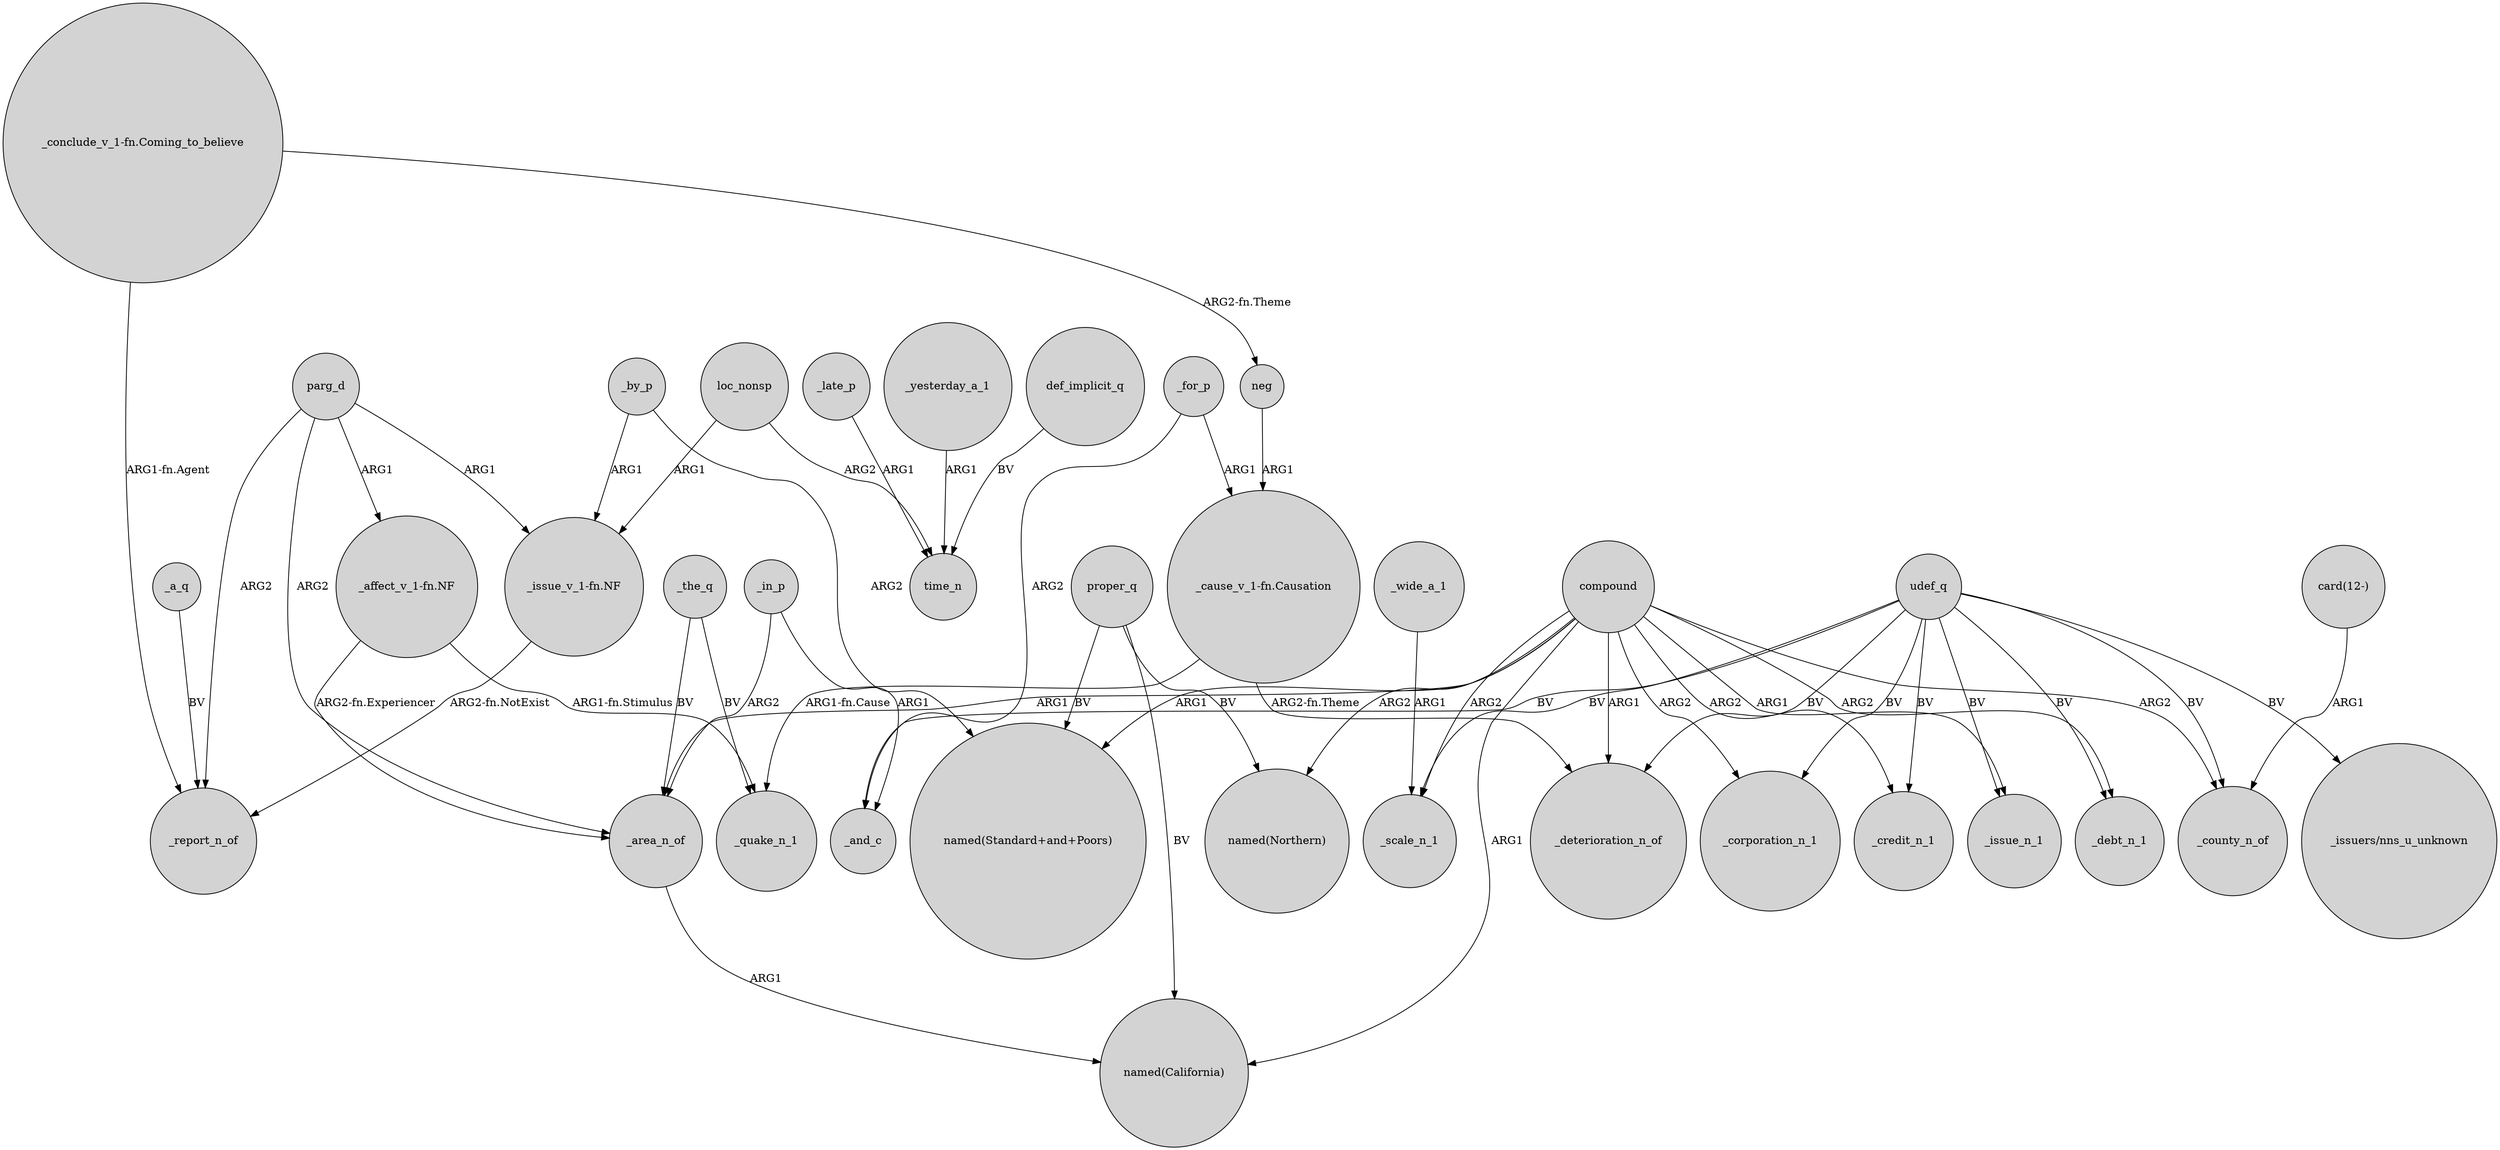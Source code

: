 digraph {
	node [shape=circle style=filled]
	_a_q -> _report_n_of [label=BV]
	loc_nonsp -> "_issue_v_1-fn.NF" [label=ARG1]
	_late_p -> time_n [label=ARG1]
	_yesterday_a_1 -> time_n [label=ARG1]
	udef_q -> _deterioration_n_of [label=BV]
	compound -> _deterioration_n_of [label=ARG1]
	"_cause_v_1-fn.Causation" -> _quake_n_1 [label="ARG1-fn.Cause"]
	"_affect_v_1-fn.NF" -> _area_n_of [label="ARG2-fn.Experiencer"]
	parg_d -> _area_n_of [label=ARG2]
	"_cause_v_1-fn.Causation" -> _deterioration_n_of [label="ARG2-fn.Theme"]
	udef_q -> _scale_n_1 [label=BV]
	_the_q -> _quake_n_1 [label=BV]
	udef_q -> _credit_n_1 [label=BV]
	udef_q -> _debt_n_1 [label=BV]
	compound -> _credit_n_1 [label=ARG2]
	compound -> _debt_n_1 [label=ARG2]
	_by_p -> "_issue_v_1-fn.NF" [label=ARG1]
	compound -> _corporation_n_1 [label=ARG2]
	_area_n_of -> "named(California)" [label=ARG1]
	proper_q -> "named(California)" [label=BV]
	compound -> _county_n_of [label=ARG2]
	"card(12-)" -> _county_n_of [label=ARG1]
	_for_p -> _and_c [label=ARG2]
	udef_q -> _county_n_of [label=BV]
	compound -> "named(Standard+and+Poors)" [label=ARG1]
	"_affect_v_1-fn.NF" -> _quake_n_1 [label="ARG1-fn.Stimulus"]
	parg_d -> _report_n_of [label=ARG2]
	udef_q -> "_issuers/nns_u_unknown" [label=BV]
	loc_nonsp -> time_n [label=ARG2]
	_by_p -> "named(Standard+and+Poors)" [label=ARG2]
	neg -> "_cause_v_1-fn.Causation" [label=ARG1]
	udef_q -> _corporation_n_1 [label=BV]
	_for_p -> "_cause_v_1-fn.Causation" [label=ARG1]
	parg_d -> "_issue_v_1-fn.NF" [label=ARG1]
	"_conclude_v_1-fn.Coming_to_believe" -> neg [label="ARG2-fn.Theme"]
	"_conclude_v_1-fn.Coming_to_believe" -> _report_n_of [label="ARG1-fn.Agent"]
	compound -> "named(California)" [label=ARG1]
	parg_d -> "_affect_v_1-fn.NF" [label=ARG1]
	compound -> "named(Northern)" [label=ARG2]
	_in_p -> _and_c [label=ARG1]
	udef_q -> _issue_n_1 [label=BV]
	compound -> _issue_n_1 [label=ARG1]
	"_issue_v_1-fn.NF" -> _report_n_of [label="ARG2-fn.NotExist"]
	_the_q -> _area_n_of [label=BV]
	_in_p -> _area_n_of [label=ARG2]
	proper_q -> "named(Standard+and+Poors)" [label=BV]
	udef_q -> _and_c [label=BV]
	compound -> _scale_n_1 [label=ARG2]
	compound -> _area_n_of [label=ARG1]
	_wide_a_1 -> _scale_n_1 [label=ARG1]
	proper_q -> "named(Northern)" [label=BV]
	def_implicit_q -> time_n [label=BV]
}
